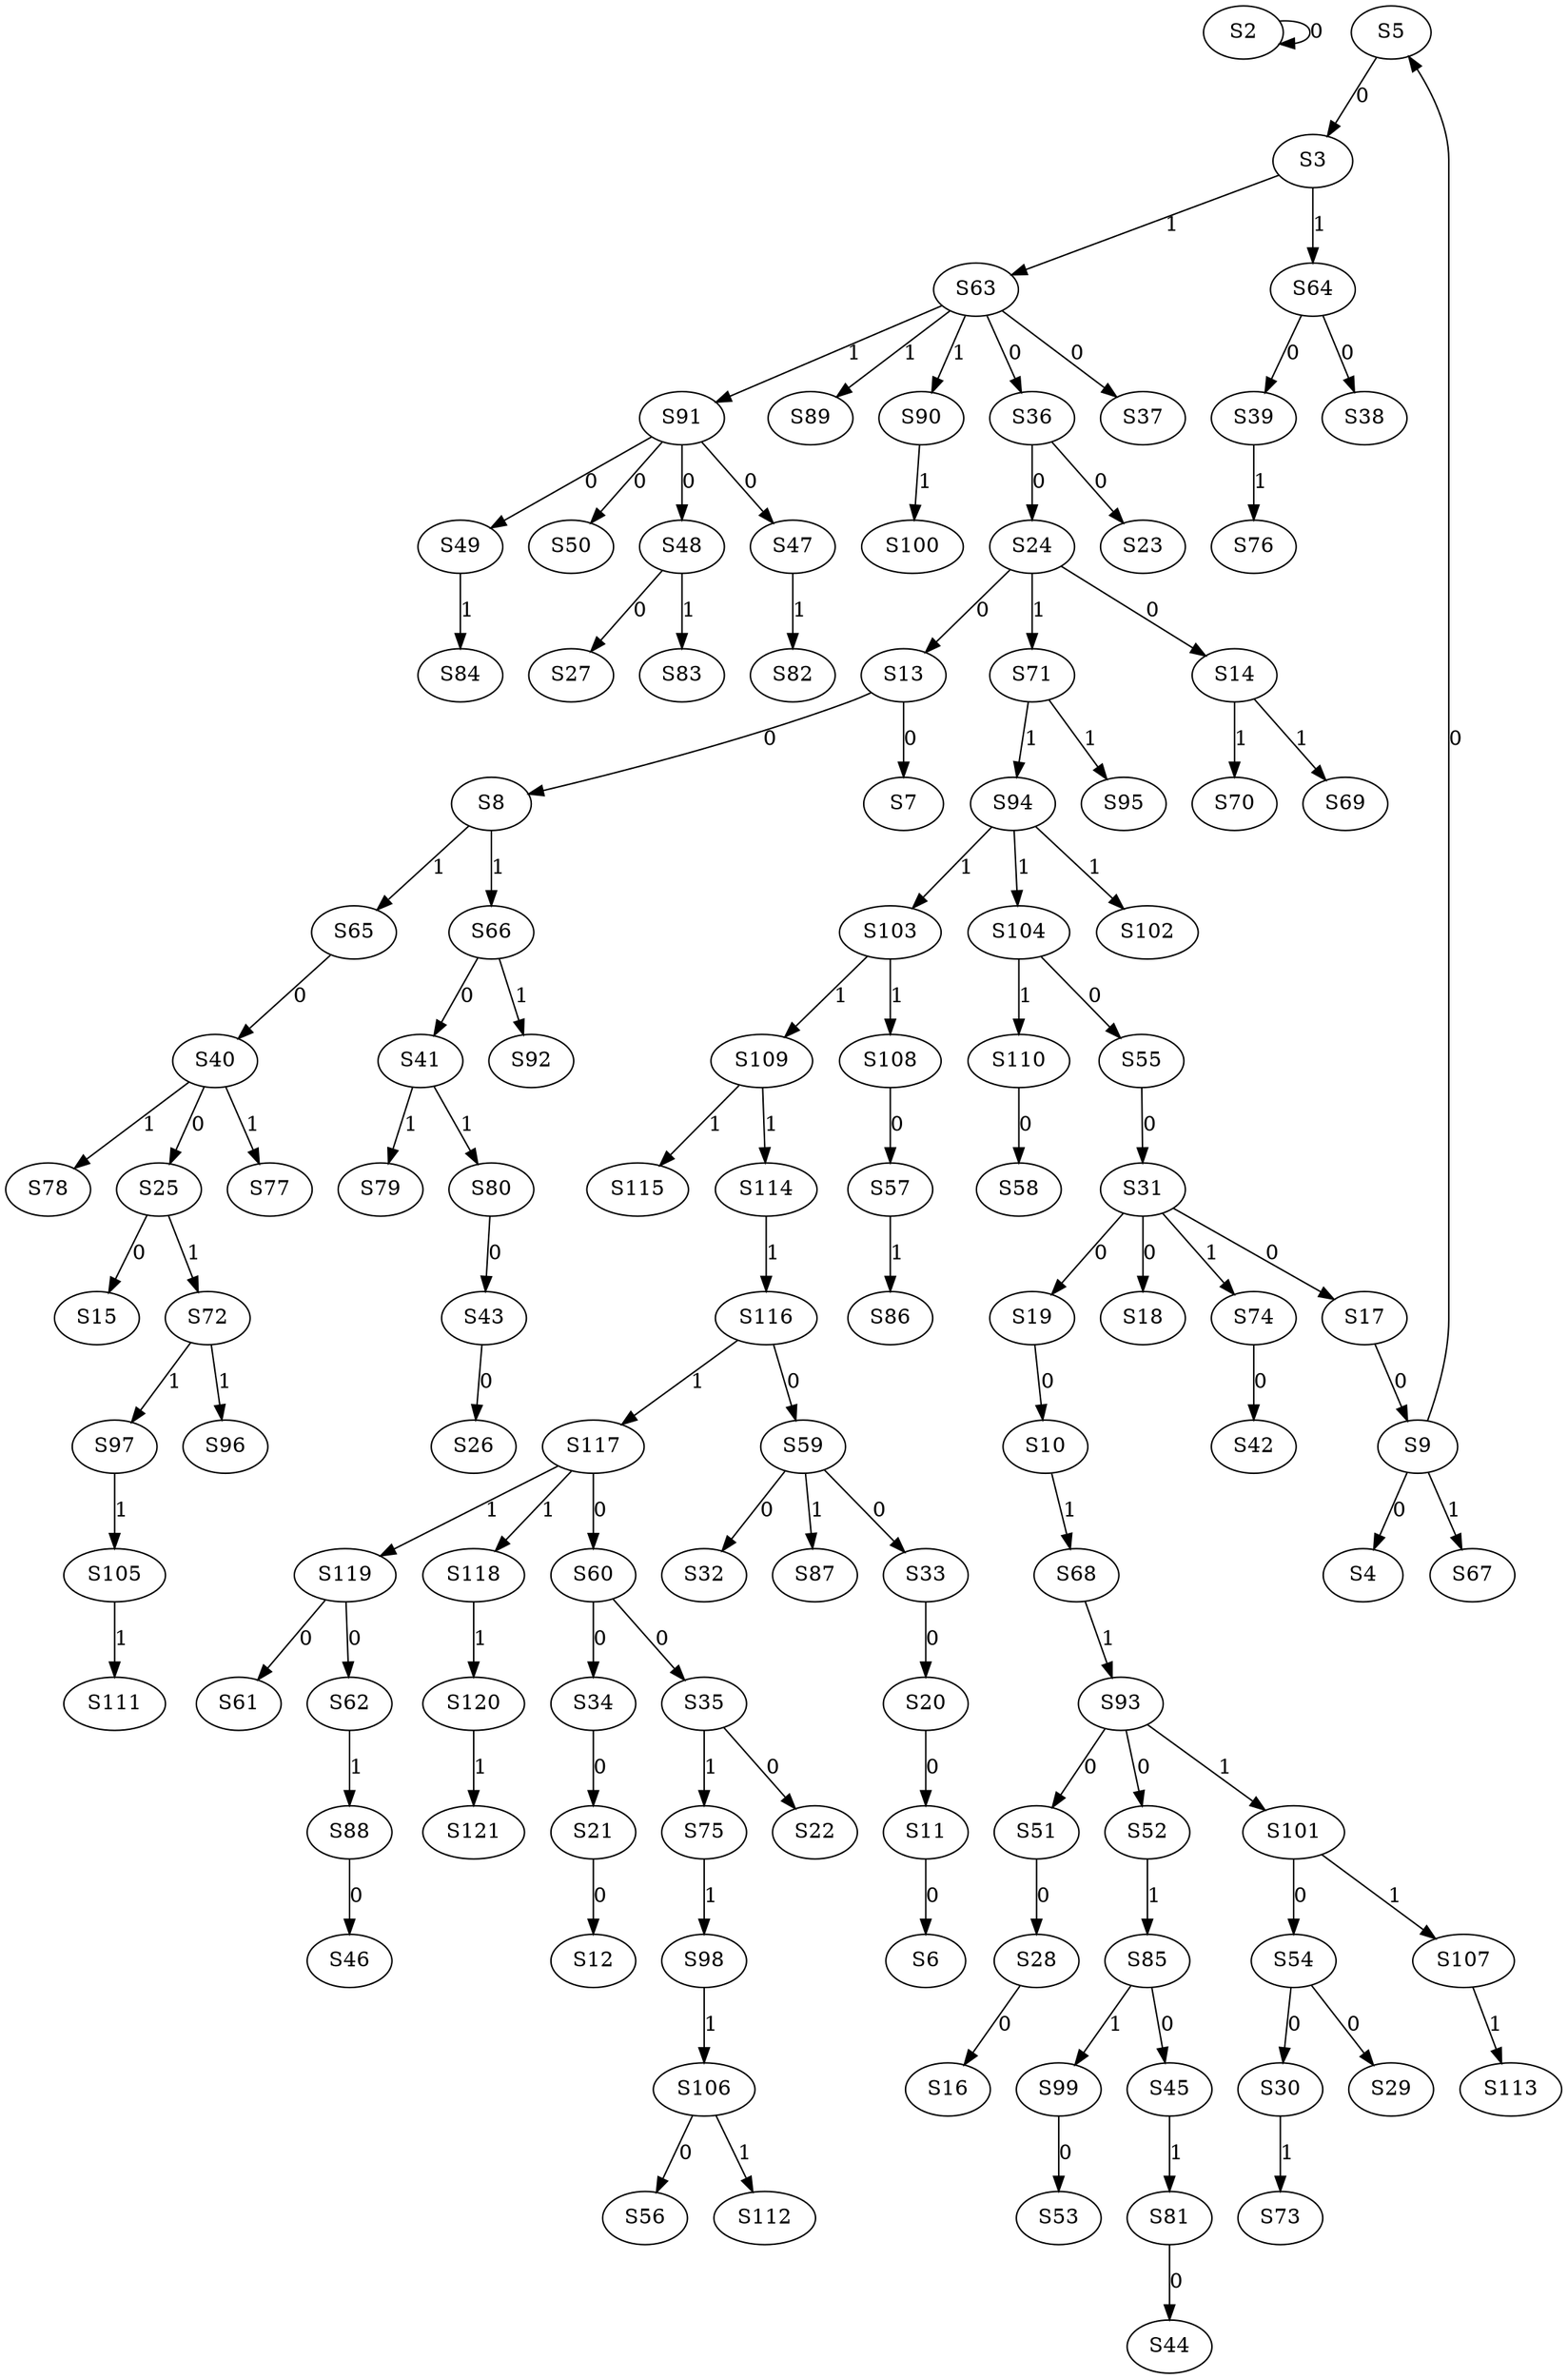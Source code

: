 strict digraph {
	S2 -> S2 [ label = 0 ];
	S5 -> S3 [ label = 0 ];
	S9 -> S4 [ label = 0 ];
	S9 -> S5 [ label = 0 ];
	S11 -> S6 [ label = 0 ];
	S13 -> S7 [ label = 0 ];
	S13 -> S8 [ label = 0 ];
	S17 -> S9 [ label = 0 ];
	S19 -> S10 [ label = 0 ];
	S20 -> S11 [ label = 0 ];
	S21 -> S12 [ label = 0 ];
	S24 -> S13 [ label = 0 ];
	S24 -> S14 [ label = 0 ];
	S25 -> S15 [ label = 0 ];
	S28 -> S16 [ label = 0 ];
	S31 -> S17 [ label = 0 ];
	S31 -> S18 [ label = 0 ];
	S31 -> S19 [ label = 0 ];
	S33 -> S20 [ label = 0 ];
	S34 -> S21 [ label = 0 ];
	S35 -> S22 [ label = 0 ];
	S36 -> S23 [ label = 0 ];
	S36 -> S24 [ label = 0 ];
	S40 -> S25 [ label = 0 ];
	S43 -> S26 [ label = 0 ];
	S48 -> S27 [ label = 0 ];
	S51 -> S28 [ label = 0 ];
	S54 -> S29 [ label = 0 ];
	S54 -> S30 [ label = 0 ];
	S55 -> S31 [ label = 0 ];
	S59 -> S32 [ label = 0 ];
	S59 -> S33 [ label = 0 ];
	S60 -> S34 [ label = 0 ];
	S60 -> S35 [ label = 0 ];
	S63 -> S36 [ label = 0 ];
	S63 -> S37 [ label = 0 ];
	S64 -> S38 [ label = 0 ];
	S64 -> S39 [ label = 0 ];
	S65 -> S40 [ label = 0 ];
	S66 -> S41 [ label = 0 ];
	S74 -> S42 [ label = 0 ];
	S80 -> S43 [ label = 0 ];
	S81 -> S44 [ label = 0 ];
	S85 -> S45 [ label = 0 ];
	S88 -> S46 [ label = 0 ];
	S91 -> S47 [ label = 0 ];
	S91 -> S48 [ label = 0 ];
	S91 -> S49 [ label = 0 ];
	S91 -> S50 [ label = 0 ];
	S93 -> S51 [ label = 0 ];
	S93 -> S52 [ label = 0 ];
	S99 -> S53 [ label = 0 ];
	S101 -> S54 [ label = 0 ];
	S104 -> S55 [ label = 0 ];
	S106 -> S56 [ label = 0 ];
	S108 -> S57 [ label = 0 ];
	S110 -> S58 [ label = 0 ];
	S116 -> S59 [ label = 0 ];
	S117 -> S60 [ label = 0 ];
	S119 -> S61 [ label = 0 ];
	S119 -> S62 [ label = 0 ];
	S3 -> S63 [ label = 1 ];
	S3 -> S64 [ label = 1 ];
	S8 -> S65 [ label = 1 ];
	S8 -> S66 [ label = 1 ];
	S9 -> S67 [ label = 1 ];
	S10 -> S68 [ label = 1 ];
	S14 -> S69 [ label = 1 ];
	S14 -> S70 [ label = 1 ];
	S24 -> S71 [ label = 1 ];
	S25 -> S72 [ label = 1 ];
	S30 -> S73 [ label = 1 ];
	S31 -> S74 [ label = 1 ];
	S35 -> S75 [ label = 1 ];
	S39 -> S76 [ label = 1 ];
	S40 -> S77 [ label = 1 ];
	S40 -> S78 [ label = 1 ];
	S41 -> S79 [ label = 1 ];
	S41 -> S80 [ label = 1 ];
	S45 -> S81 [ label = 1 ];
	S47 -> S82 [ label = 1 ];
	S48 -> S83 [ label = 1 ];
	S49 -> S84 [ label = 1 ];
	S52 -> S85 [ label = 1 ];
	S57 -> S86 [ label = 1 ];
	S59 -> S87 [ label = 1 ];
	S62 -> S88 [ label = 1 ];
	S63 -> S89 [ label = 1 ];
	S63 -> S90 [ label = 1 ];
	S63 -> S91 [ label = 1 ];
	S66 -> S92 [ label = 1 ];
	S68 -> S93 [ label = 1 ];
	S71 -> S94 [ label = 1 ];
	S71 -> S95 [ label = 1 ];
	S72 -> S96 [ label = 1 ];
	S72 -> S97 [ label = 1 ];
	S75 -> S98 [ label = 1 ];
	S85 -> S99 [ label = 1 ];
	S90 -> S100 [ label = 1 ];
	S93 -> S101 [ label = 1 ];
	S94 -> S102 [ label = 1 ];
	S94 -> S103 [ label = 1 ];
	S94 -> S104 [ label = 1 ];
	S97 -> S105 [ label = 1 ];
	S98 -> S106 [ label = 1 ];
	S101 -> S107 [ label = 1 ];
	S103 -> S108 [ label = 1 ];
	S103 -> S109 [ label = 1 ];
	S104 -> S110 [ label = 1 ];
	S105 -> S111 [ label = 1 ];
	S106 -> S112 [ label = 1 ];
	S107 -> S113 [ label = 1 ];
	S109 -> S114 [ label = 1 ];
	S109 -> S115 [ label = 1 ];
	S114 -> S116 [ label = 1 ];
	S116 -> S117 [ label = 1 ];
	S117 -> S118 [ label = 1 ];
	S117 -> S119 [ label = 1 ];
	S118 -> S120 [ label = 1 ];
	S120 -> S121 [ label = 1 ];
}